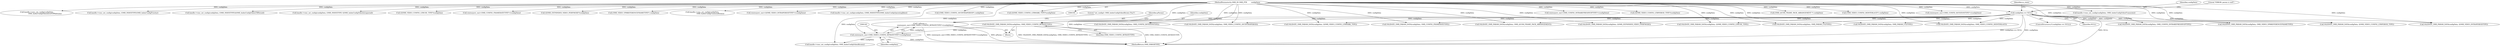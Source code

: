 digraph "0_Android_560ccdb509a7b86186fac0fce1b25bd9a3e6a6e8_6@pointer" {
"1000137" [label="(Call,* pParam =\n                     reinterpret_cast<OMX_VIDEO_CONFIG_BITRATETYPE*>(configData))"];
"1000139" [label="(Call,reinterpret_cast<OMX_VIDEO_CONFIG_BITRATETYPE*>(configData))"];
"1000133" [label="(Call,VALIDATE_OMX_PARAM_DATA(configData, OMX_VIDEO_CONFIG_BITRATETYPE))"];
"1000109" [label="(Call,configData == NULL)"];
"1000103" [label="(MethodParameterIn,OMX_IN OMX_PTR        configData)"];
"1000738" [label="(Call,(QOMX_VIDEO_CONFIG_LTRPERIOD_TYPE*)configData)"];
"1000982" [label="(MethodReturn,OMX_ERRORTYPE)"];
"1000138" [label="(Identifier,pParam)"];
"1000952" [label="(Call,VALIDATE_OMX_PARAM_DATA(configData, OMX_PARAM_U32TYPE))"];
"1000206" [label="(Call,VALIDATE_OMX_PARAM_DATA(configData, OMX_CONFIG_FRAMERATETYPE))"];
"1000878" [label="(Call,VALIDATE_OMX_PARAM_DATA(configData, OMX_VIDEO_CONFIG_DEINTERLACE))"];
"1000492" [label="(Call,reinterpret_cast<OMX_CONFIG_INTRAREFRESHVOPTYPE*>(configData))"];
"1000110" [label="(Identifier,configData)"];
"1000792" [label="(Call,VALIDATE_OMX_PARAM_DATA(configData, QOMX_VIDEO_CONFIG_LTRUSE_TYPE))"];
"1000486" [label="(Call,VALIDATE_OMX_PARAM_DATA(configData, OMX_CONFIG_INTRAREFRESHVOPTYPE))"];
"1000846" [label="(Call,VALIDATE_OMX_PARAM_DATA(configData, OMX_VIDEO_CONFIG_AVCINTRAPERIOD))"];
"1000732" [label="(Call,VALIDATE_OMX_PARAM_DATA(configData, QOMX_VIDEO_CONFIG_LTRPERIOD_TYPE))"];
"1000158" [label="(Call,handle->venc_set_config(configData, OMX_IndexConfigVideoBitrate))"];
"1000720" [label="(Call,(OMX_QCOM_FRAME_PACK_ARRANGEMENT *) configData)"];
"1000114" [label="(Literal,\"ERROR: param is null\")"];
"1000542" [label="(Call,reinterpret_cast<OMX_CONFIG_ROTATIONTYPE*>(configData))"];
"1000884" [label="(Call,(OMX_VIDEO_CONFIG_DEINTERLACE*) configData)"];
"1000231" [label="(Call,handle->venc_set_config(configData, OMX_IndexConfigVideoFramerate))"];
"1000506" [label="(Call,handle->venc_set_config(configData,\n                                OMX_IndexConfigVideoIntraVOPRefresh))"];
"1000132" [label="(Block,)"];
"1000536" [label="(Call,VALIDATE_OMX_PARAM_DATA(configData, OMX_CONFIG_ROTATIONTYPE))"];
"1000103" [label="(MethodParameterIn,OMX_IN OMX_PTR        configData)"];
"1000939" [label="(Call,handle->venc_set_config(configData, (OMX_INDEXTYPE)OMX_IndexConfigPriority))"];
"1000743" [label="(Call,handle->venc_set_config(configData, (OMX_INDEXTYPE)QOMX_IndexConfigVideoLTRPeriod))"];
"1000137" [label="(Call,* pParam =\n                     reinterpret_cast<OMX_VIDEO_CONFIG_BITRATETYPE*>(configData))"];
"1000356" [label="(Call,handle->venc_set_config(configData, (OMX_INDEXTYPE) QOMX_IndexConfigVideoIntraperiod))"];
"1000135" [label="(Identifier,OMX_VIDEO_CONFIG_BITRATETYPE)"];
"1000111" [label="(Identifier,NULL)"];
"1000798" [label="(Call,(QOMX_VIDEO_CONFIG_LTRUSE_TYPE*)configData)"];
"1000212" [label="(Call,reinterpret_cast<OMX_CONFIG_FRAMERATETYPE*>(configData))"];
"1000133" [label="(Call,VALIDATE_OMX_PARAM_DATA(configData, OMX_VIDEO_CONFIG_BITRATETYPE))"];
"1000916" [label="(Call,(QOMX_EXTNINDEX_VIDEO_PERFMODE*)configData)"];
"1000768" [label="(Call,(OMX_VIDEO_VP8REFERENCEFRAMETYPE*) configData)"];
"1000119" [label="(Identifier,m_state)"];
"1000635" [label="(Call,handle->venc_set_config(configData,\n                                OMX_IndexConfigCommonRotate))"];
"1000714" [label="(Call,VALIDATE_OMX_PARAM_DATA(configData, OMX_QCOM_FRAME_PACK_ARRANGEMENT))"];
"1000139" [label="(Call,reinterpret_cast<OMX_VIDEO_CONFIG_BITRATETYPE*>(configData))"];
"1000285" [label="(Call,reinterpret_cast<QOMX_VIDEO_INTRAPERIODTYPE*>(configData))"];
"1000109" [label="(Call,configData == NULL)"];
"1000108" [label="(ControlStructure,if (configData == NULL))"];
"1000957" [label="(Call,handle->venc_set_config(configData, (OMX_INDEXTYPE)OMX_IndexConfigOperatingRate))"];
"1000141" [label="(Identifier,configData)"];
"1000762" [label="(Call,VALIDATE_OMX_PARAM_DATA(configData, OMX_VIDEO_VP8REFERENCEFRAMETYPE))"];
"1000852" [label="(Call,(OMX_VIDEO_CONFIG_AVCINTRAPERIOD*) configData)"];
"1000828" [label="(Call,(QOMX_VIDEO_CONFIG_LTRMARK_TYPE*)configData)"];
"1000143" [label="(Literal,\"set_config(): OMX_IndexConfigVideoBitrate (%u)\")"];
"1000910" [label="(Call,VALIDATE_OMX_PARAM_DATA(configData, QOMX_EXTNINDEX_VIDEO_PERFMODE))"];
"1000822" [label="(Call,VALIDATE_OMX_PARAM_DATA(configData, QOMX_VIDEO_CONFIG_LTRMARK_TYPE))"];
"1000934" [label="(Call,VALIDATE_OMX_PARAM_DATA(configData, OMX_PARAM_U32TYPE))"];
"1000279" [label="(Call,VALIDATE_OMX_PARAM_DATA(configData, QOMX_VIDEO_INTRAPERIODTYPE))"];
"1000134" [label="(Identifier,configData)"];
"1000137" -> "1000132"  [label="AST: "];
"1000137" -> "1000139"  [label="CFG: "];
"1000138" -> "1000137"  [label="AST: "];
"1000139" -> "1000137"  [label="AST: "];
"1000143" -> "1000137"  [label="CFG: "];
"1000137" -> "1000982"  [label="DDG: reinterpret_cast<OMX_VIDEO_CONFIG_BITRATETYPE*>(configData)"];
"1000137" -> "1000982"  [label="DDG: pParam"];
"1000139" -> "1000137"  [label="DDG: configData"];
"1000139" -> "1000141"  [label="CFG: "];
"1000140" -> "1000139"  [label="AST: "];
"1000141" -> "1000139"  [label="AST: "];
"1000139" -> "1000982"  [label="DDG: configData"];
"1000133" -> "1000139"  [label="DDG: configData"];
"1000103" -> "1000139"  [label="DDG: configData"];
"1000139" -> "1000158"  [label="DDG: configData"];
"1000133" -> "1000132"  [label="AST: "];
"1000133" -> "1000135"  [label="CFG: "];
"1000134" -> "1000133"  [label="AST: "];
"1000135" -> "1000133"  [label="AST: "];
"1000138" -> "1000133"  [label="CFG: "];
"1000133" -> "1000982"  [label="DDG: VALIDATE_OMX_PARAM_DATA(configData, OMX_VIDEO_CONFIG_BITRATETYPE)"];
"1000133" -> "1000982"  [label="DDG: OMX_VIDEO_CONFIG_BITRATETYPE"];
"1000109" -> "1000133"  [label="DDG: configData"];
"1000103" -> "1000133"  [label="DDG: configData"];
"1000109" -> "1000108"  [label="AST: "];
"1000109" -> "1000111"  [label="CFG: "];
"1000110" -> "1000109"  [label="AST: "];
"1000111" -> "1000109"  [label="AST: "];
"1000114" -> "1000109"  [label="CFG: "];
"1000119" -> "1000109"  [label="CFG: "];
"1000109" -> "1000982"  [label="DDG: configData"];
"1000109" -> "1000982"  [label="DDG: NULL"];
"1000109" -> "1000982"  [label="DDG: configData == NULL"];
"1000103" -> "1000109"  [label="DDG: configData"];
"1000109" -> "1000206"  [label="DDG: configData"];
"1000109" -> "1000279"  [label="DDG: configData"];
"1000109" -> "1000486"  [label="DDG: configData"];
"1000109" -> "1000536"  [label="DDG: configData"];
"1000109" -> "1000714"  [label="DDG: configData"];
"1000109" -> "1000732"  [label="DDG: configData"];
"1000109" -> "1000762"  [label="DDG: configData"];
"1000109" -> "1000792"  [label="DDG: configData"];
"1000109" -> "1000822"  [label="DDG: configData"];
"1000109" -> "1000846"  [label="DDG: configData"];
"1000109" -> "1000878"  [label="DDG: configData"];
"1000109" -> "1000910"  [label="DDG: configData"];
"1000109" -> "1000934"  [label="DDG: configData"];
"1000109" -> "1000952"  [label="DDG: configData"];
"1000103" -> "1000100"  [label="AST: "];
"1000103" -> "1000982"  [label="DDG: configData"];
"1000103" -> "1000158"  [label="DDG: configData"];
"1000103" -> "1000206"  [label="DDG: configData"];
"1000103" -> "1000212"  [label="DDG: configData"];
"1000103" -> "1000231"  [label="DDG: configData"];
"1000103" -> "1000279"  [label="DDG: configData"];
"1000103" -> "1000285"  [label="DDG: configData"];
"1000103" -> "1000356"  [label="DDG: configData"];
"1000103" -> "1000486"  [label="DDG: configData"];
"1000103" -> "1000492"  [label="DDG: configData"];
"1000103" -> "1000506"  [label="DDG: configData"];
"1000103" -> "1000536"  [label="DDG: configData"];
"1000103" -> "1000542"  [label="DDG: configData"];
"1000103" -> "1000635"  [label="DDG: configData"];
"1000103" -> "1000714"  [label="DDG: configData"];
"1000103" -> "1000720"  [label="DDG: configData"];
"1000103" -> "1000732"  [label="DDG: configData"];
"1000103" -> "1000738"  [label="DDG: configData"];
"1000103" -> "1000743"  [label="DDG: configData"];
"1000103" -> "1000762"  [label="DDG: configData"];
"1000103" -> "1000768"  [label="DDG: configData"];
"1000103" -> "1000792"  [label="DDG: configData"];
"1000103" -> "1000798"  [label="DDG: configData"];
"1000103" -> "1000822"  [label="DDG: configData"];
"1000103" -> "1000828"  [label="DDG: configData"];
"1000103" -> "1000846"  [label="DDG: configData"];
"1000103" -> "1000852"  [label="DDG: configData"];
"1000103" -> "1000878"  [label="DDG: configData"];
"1000103" -> "1000884"  [label="DDG: configData"];
"1000103" -> "1000910"  [label="DDG: configData"];
"1000103" -> "1000916"  [label="DDG: configData"];
"1000103" -> "1000934"  [label="DDG: configData"];
"1000103" -> "1000939"  [label="DDG: configData"];
"1000103" -> "1000952"  [label="DDG: configData"];
"1000103" -> "1000957"  [label="DDG: configData"];
}
